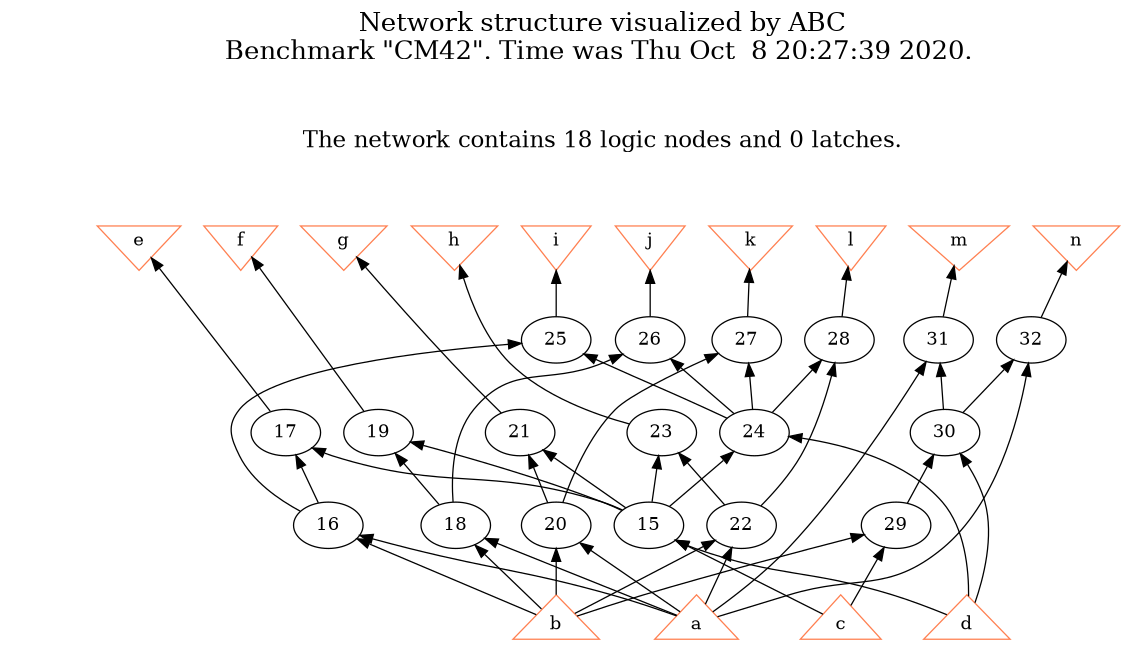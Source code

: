# Network structure generated by ABC

digraph network {
size = "7.5,10";
center = true;
edge [dir = back];

{
  node [shape = plaintext];
  edge [style = invis];
  LevelTitle1 [label=""];
  LevelTitle2 [label=""];
  Level4 [label = ""];
  Level3 [label = ""];
  Level2 [label = ""];
  Level1 [label = ""];
  Level0 [label = ""];
  LevelTitle1 ->  LevelTitle2 ->  Level4 ->  Level3 ->  Level2 ->  Level1 ->  Level0;
}

{
  rank = same;
  LevelTitle1;
  title1 [shape=plaintext,
          fontsize=20,
          fontname = "Times-Roman",
          label="Network structure visualized by ABC\nBenchmark \"CM42\". Time was Thu Oct  8 20:27:39 2020. "
         ];
}

{
  rank = same;
  LevelTitle2;
  title2 [shape=plaintext,
          fontsize=18,
          fontname = "Times-Roman",
          label="The network contains 18 logic nodes and 0 latches.\n"
         ];
}

{
  rank = same;
  Level4;
  Node5 [label = "e", shape = invtriangle, color = coral, fillcolor = coral];
  Node6 [label = "f", shape = invtriangle, color = coral, fillcolor = coral];
  Node7 [label = "g", shape = invtriangle, color = coral, fillcolor = coral];
  Node8 [label = "h", shape = invtriangle, color = coral, fillcolor = coral];
  Node9 [label = "i", shape = invtriangle, color = coral, fillcolor = coral];
  Node10 [label = "j", shape = invtriangle, color = coral, fillcolor = coral];
  Node11 [label = "k", shape = invtriangle, color = coral, fillcolor = coral];
  Node12 [label = "l", shape = invtriangle, color = coral, fillcolor = coral];
  Node13 [label = "m", shape = invtriangle, color = coral, fillcolor = coral];
  Node14 [label = "n", shape = invtriangle, color = coral, fillcolor = coral];
}

{
  rank = same;
  Level3;
  Node25 [label = "25\n", shape = ellipse];
  Node26 [label = "26\n", shape = ellipse];
  Node27 [label = "27\n", shape = ellipse];
  Node28 [label = "28\n", shape = ellipse];
  Node31 [label = "31\n", shape = ellipse];
  Node32 [label = "32\n", shape = ellipse];
}

{
  rank = same;
  Level2;
  Node17 [label = "17\n", shape = ellipse];
  Node19 [label = "19\n", shape = ellipse];
  Node21 [label = "21\n", shape = ellipse];
  Node23 [label = "23\n", shape = ellipse];
  Node24 [label = "24\n", shape = ellipse];
  Node30 [label = "30\n", shape = ellipse];
}

{
  rank = same;
  Level1;
  Node15 [label = "15\n", shape = ellipse];
  Node16 [label = "16\n", shape = ellipse];
  Node18 [label = "18\n", shape = ellipse];
  Node20 [label = "20\n", shape = ellipse];
  Node22 [label = "22\n", shape = ellipse];
  Node29 [label = "29\n", shape = ellipse];
}

{
  rank = same;
  Level0;
  Node1 [label = "a", shape = triangle, color = coral, fillcolor = coral];
  Node2 [label = "b", shape = triangle, color = coral, fillcolor = coral];
  Node3 [label = "c", shape = triangle, color = coral, fillcolor = coral];
  Node4 [label = "d", shape = triangle, color = coral, fillcolor = coral];
}

title1 -> title2 [style = invis];
title2 -> Node5 [style = invis];
title2 -> Node6 [style = invis];
title2 -> Node7 [style = invis];
title2 -> Node8 [style = invis];
title2 -> Node9 [style = invis];
title2 -> Node10 [style = invis];
title2 -> Node11 [style = invis];
title2 -> Node12 [style = invis];
title2 -> Node13 [style = invis];
title2 -> Node14 [style = invis];
Node5 -> Node6 [style = invis];
Node6 -> Node7 [style = invis];
Node7 -> Node8 [style = invis];
Node8 -> Node9 [style = invis];
Node9 -> Node10 [style = invis];
Node10 -> Node11 [style = invis];
Node11 -> Node12 [style = invis];
Node12 -> Node13 [style = invis];
Node13 -> Node14 [style = invis];
Node5 -> Node17 [style = solid];
Node6 -> Node19 [style = solid];
Node7 -> Node21 [style = solid];
Node8 -> Node23 [style = solid];
Node9 -> Node25 [style = solid];
Node10 -> Node26 [style = solid];
Node11 -> Node27 [style = solid];
Node12 -> Node28 [style = solid];
Node13 -> Node31 [style = solid];
Node14 -> Node32 [style = solid];
Node15 -> Node3 [style = solid];
Node15 -> Node4 [style = solid];
Node16 -> Node1 [style = solid];
Node16 -> Node2 [style = solid];
Node17 -> Node15 [style = solid];
Node17 -> Node16 [style = solid];
Node18 -> Node1 [style = solid];
Node18 -> Node2 [style = solid];
Node19 -> Node15 [style = solid];
Node19 -> Node18 [style = solid];
Node20 -> Node1 [style = solid];
Node20 -> Node2 [style = solid];
Node21 -> Node15 [style = solid];
Node21 -> Node20 [style = solid];
Node22 -> Node1 [style = solid];
Node22 -> Node2 [style = solid];
Node23 -> Node15 [style = solid];
Node23 -> Node22 [style = solid];
Node24 -> Node4 [style = solid];
Node24 -> Node15 [style = solid];
Node25 -> Node16 [style = solid];
Node25 -> Node24 [style = solid];
Node26 -> Node18 [style = solid];
Node26 -> Node24 [style = solid];
Node27 -> Node20 [style = solid];
Node27 -> Node24 [style = solid];
Node28 -> Node22 [style = solid];
Node28 -> Node24 [style = solid];
Node29 -> Node2 [style = solid];
Node29 -> Node3 [style = solid];
Node30 -> Node4 [style = solid];
Node30 -> Node29 [style = solid];
Node31 -> Node1 [style = solid];
Node31 -> Node30 [style = solid];
Node32 -> Node1 [style = solid];
Node32 -> Node30 [style = solid];
}

